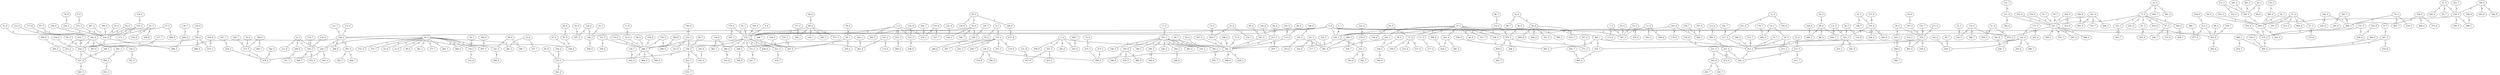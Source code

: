 graph abstract {
  0 [label="0_6"];
  1 [label="1_7"];
  2 [label="2_4"];
  3 [label="3_4"];
  4 [label="4_4"];
  5 [label="5_0"];
  6 [label="6_4"];
  7 [label="7_5"];
  8 [label="8_5"];
  9 [label="9_7"];
  10 [label="10_5"];
  11 [label="11_8"];
  12 [label="12_5"];
  13 [label="13_4"];
  14 [label="14_5"];
  15 [label="15_2"];
  16 [label="16_5"];
  17 [label="17_6"];
  18 [label="18_6"];
  19 [label="19_4"];
  20 [label="20_5"];
  21 [label="21_6"];
  22 [label="22_6"];
  23 [label="23_6"];
  24 [label="24_7"];
  25 [label="25_6"];
  26 [label="26_4"];
  27 [label="27_5"];
  28 [label="28_6"];
  29 [label="29_5"];
  30 [label="30_6"];
  31 [label="31_9"];
  32 [label="32_6"];
  33 [label="33_7"];
  34 [label="34_7"];
  35 [label="35_7"];
  36 [label="36_6"];
  37 [label="37_4"];
  38 [label="38_4"];
  39 [label="39_6"];
  40 [label="40_7"];
  41 [label="41_5"];
  42 [label="42_5"];
  43 [label="43_5"];
  44 [label="44_6"];
  45 [label="45_6"];
  46 [label="46_6"];
  47 [label="47_5"];
  48 [label="48_4"];
  49 [label="49_4"];
  50 [label="50_6"];
  51 [label="51_4"];
  52 [label="52_6"];
  53 [label="53_6"];
  54 [label="54_6"];
  55 [label="55_7"];
  56 [label="56_5"];
  57 [label="57_5"];
  58 [label="58_6"];
  59 [label="59_7"];
  60 [label="60_6"];
  61 [label="61_5"];
  62 [label="62_6"];
  63 [label="63_5"];
  64 [label="64_5"];
  65 [label="65_7"];
  66 [label="66_4"];
  67 [label="67_6"];
  68 [label="68_6"];
  69 [label="69_4"];
  70 [label="70_6"];
  71 [label="71_5"];
  72 [label="72_6"];
  73 [label="73_4"];
  74 [label="74_6"];
  75 [label="75_8"];
  76 [label="76_4"];
  77 [label="77_4"];
  78 [label="78_8"];
  79 [label="79_4"];
  80 [label="80_5"];
  81 [label="81_5"];
  82 [label="82_6"];
  83 [label="83_5"];
  84 [label="84_5"];
  85 [label="85_6"];
  86 [label="86_7"];
  87 [label="87_5"];
  88 [label="88_5"];
  89 [label="89_6"];
  90 [label="90_6"];
  91 [label="91_5"];
  92 [label="92_7"];
  93 [label="93_6"];
  94 [label="94_7"];
  95 [label="95_6"];
  96 [label="96_6"];
  97 [label="97_5"];
  98 [label="98_7"];
  99 [label="99_6"];
  100 [label="100_6"];
  101 [label="101_3"];
  102 [label="102_6"];
  103 [label="103_4"];
  104 [label="104_6"];
  105 [label="105_5"];
  106 [label="106_6"];
  107 [label="107_5"];
  108 [label="108_7"];
  109 [label="109_6"];
  110 [label="110_4"];
  111 [label="111_6"];
  112 [label="112_7"];
  113 [label="113_4"];
  114 [label="114_6"];
  115 [label="115_8"];
  116 [label="116_4"];
  117 [label="117_6"];
  118 [label="118_7"];
  119 [label="119_6"];
  120 [label="120_7"];
  121 [label="121_7"];
  122 [label="122_6"];
  123 [label="123_6"];
  124 [label="124_8"];
  125 [label="125_6"];
  126 [label="126_5"];
  127 [label="127_7"];
  128 [label="128_7"];
  129 [label="129_4"];
  130 [label="130_6"];
  131 [label="131_5"];
  132 [label="132_6"];
  133 [label="133_5"];
  134 [label="134_7"];
  135 [label="135_5"];
  136 [label="136_6"];
  137 [label="137_5"];
  138 [label="138_6"];
  139 [label="139_5"];
  140 [label="140_7"];
  141 [label="141_5"];
  142 [label="142_6"];
  143 [label="143_5"];
  144 [label="144_6"];
  145 [label="145_5"];
  146 [label="146_5"];
  147 [label="147_6"];
  148 [label="148_3"];
  149 [label="149_6"];
  150 [label="150_6"];
  151 [label="151_7"];
  152 [label="152_5"];
  153 [label="153_6"];
  154 [label="154_7"];
  155 [label="155_7"];
  156 [label="156_5"];
  157 [label="157_5"];
  158 [label="158_7"];
  159 [label="159_5"];
  160 [label="160_7"];
  161 [label="161_5"];
  162 [label="162_6"];
  163 [label="163_4"];
  164 [label="164_5"];
  165 [label="165_5"];
  166 [label="166_8"];
  167 [label="167_5"];
  168 [label="168_6"];
  169 [label="169_5"];
  170 [label="170_4"];
  171 [label="171_8"];
  172 [label="172_9"];
  173 [label="173_7"];
  174 [label="174_6"];
  175 [label="175_6"];
  176 [label="176_7"];
  177 [label="177_6"];
  178 [label="178_6"];
  179 [label="179_2"];
  180 [label="180_6"];
  181 [label="181_5"];
  182 [label="182_3"];
  183 [label="183_4"];
  184 [label="184_1"];
  185 [label="185_4"];
  186 [label="186_5"];
  187 [label="187_5"];
  188 [label="188_5"];
  189 [label="189_7"];
  190 [label="190_6"];
  191 [label="191_7"];
  192 [label="192_4"];
  193 [label="193_5"];
  194 [label="194_6"];
  195 [label="195_6"];
  196 [label="196_2"];
  197 [label="197_7"];
  198 [label="198_6"];
  199 [label="199_6"];
  200 [label="200_7"];
  201 [label="201_6"];
  202 [label="202_5"];
  203 [label="203_9"];
  204 [label="204_5"];
  205 [label="205_5"];
  206 [label="206_6"];
  207 [label="207_5"];
  208 [label="208_5"];
  209 [label="209_5"];
  210 [label="210_5"];
  211 [label="211_4"];
  212 [label="212_6"];
  213 [label="213_5"];
  214 [label="214_5"];
  215 [label="215_4"];
  216 [label="216_3"];
  217 [label="217_7"];
  218 [label="218_6"];
  219 [label="219_4"];
  220 [label="220_4"];
  221 [label="221_6"];
  222 [label="222_6"];
  223 [label="223_7"];
  224 [label="224_5"];
  225 [label="225_5"];
  226 [label="226_5"];
  227 [label="227_5"];
  228 [label="228_6"];
  229 [label="229_3"];
  230 [label="230_8"];
  231 [label="231_5"];
  232 [label="232_5"];
  233 [label="233_5"];
  234 [label="234_4"];
  235 [label="235_6"];
  236 [label="236_6"];
  237 [label="237_5"];
  238 [label="238_7"];
  239 [label="239_6"];
  240 [label="240_5"];
  241 [label="241_4"];
  242 [label="242_6"];
  243 [label="243_6"];
  244 [label="244_5"];
  245 [label="245_6"];
  246 [label="246_7"];
  247 [label="247_3"];
  248 [label="248_6"];
  249 [label="249_5"];
  250 [label="250_6"];
  251 [label="251_7"];
  252 [label="252_5"];
  253 [label="253_6"];
  254 [label="254_8"];
  255 [label="255_8"];
  256 [label="256_4"];
  257 [label="257_6"];
  258 [label="258_4"];
  259 [label="259_7"];
  260 [label="260_6"];
  261 [label="261_5"];
  262 [label="262_8"];
  263 [label="263_6"];
  264 [label="264_5"];
  265 [label="265_7"];
  266 [label="266_5"];
  267 [label="267_5"];
  268 [label="268_5"];
  269 [label="269_6"];
  270 [label="270_4"];
  271 [label="271_6"];
  272 [label="272_5"];
  273 [label="273_5"];
  274 [label="274_5"];
  275 [label="275_5"];
  276 [label="276_6"];
  277 [label="277_6"];
  278 [label="278_4"];
  279 [label="279_4"];
  280 [label="280_7"];
  281 [label="281_5"];
  282 [label="282_6"];
  283 [label="283_4"];
  284 [label="284_6"];
  285 [label="285_5"];
  286 [label="286_7"];
  287 [label="287_7"];
  288 [label="288_6"];
  289 [label="289_5"];
  290 [label="290_5"];
  291 [label="291_5"];
  292 [label="292_7"];
  293 [label="293_6"];
  294 [label="294_6"];
  295 [label="295_6"];
  296 [label="296_6"];
  297 [label="297_5"];
  298 [label="298_6"];
  299 [label="299_8"];
  300 [label="300_7"];
  301 [label="301_6"];
  302 [label="302_5"];
  303 [label="303_6"];
  304 [label="304_6"];
  305 [label="305_7"];
  306 [label="306_5"];
  307 [label="307_5"];
  308 [label="308_7"];
  309 [label="309_6"];
  310 [label="310_5"];
  311 [label="311_5"];
  312 [label="312_6"];
  313 [label="313_5"];
  314 [label="314_8"];
  315 [label="315_7"];
  316 [label="316_7"];
  317 [label="317_3"];
  318 [label="318_6"];
  319 [label="319_8"];
  320 [label="320_7"];
  321 [label="321_3"];
  322 [label="322_5"];
  323 [label="323_5"];
  324 [label="324_6"];
  325 [label="325_3"];
  326 [label="326_4"];
  327 [label="327_7"];
  328 [label="328_5"];
  329 [label="329_6"];
  330 [label="330_6"];
  331 [label="331_5"];
  332 [label="332_6"];
  333 [label="333_6"];
  334 [label="334_5"];
  335 [label="335_5"];
  336 [label="336_5"];
  337 [label="337_7"];
  338 [label="338_8"];
  339 [label="339_5"];
  340 [label="340_5"];
  341 [label="341_6"];
  342 [label="342_8"];
  343 [label="343_6"];
  344 [label="344_6"];
  345 [label="345_6"];
  346 [label="346_6"];
  347 [label="347_3"];
  348 [label="348_6"];
  349 [label="349_6"];
  350 [label="350_7"];
  351 [label="351_5"];
  352 [label="352_5"];
  353 [label="353_6"];
  354 [label="354_6"];
  355 [label="355_7"];
  356 [label="356_6"];
  357 [label="357_5"];
  358 [label="358_5"];
  359 [label="359_5"];
  360 [label="360_1"];
  361 [label="361_2"];
  362 [label="362_5"];
  363 [label="363_5"];
  364 [label="364_7"];
  365 [label="365_7"];
  366 [label="366_7"];
  367 [label="367_7"];
  368 [label="368_6"];
  369 [label="369_6"];
  370 [label="370_5"];
  371 [label="371_5"];
  372 [label="372_6"];
  373 [label="373_5"];
  374 [label="374_2"];
  375 [label="375_6"];
  376 [label="376_7"];
  377 [label="377_7"];
  378 [label="378_8"];
  379 [label="379_3"];
  380 [label="380_7"];
  381 [label="381_5"];
  382 [label="382_7"];
  383 [label="383_5"];
  384 [label="384_6"];
  385 [label="385_4"];
  386 [label="386_7"];
  387 [label="387_6"];
  388 [label="388_3"];
  389 [label="389_5"];
  390 [label="390_6"];
  391 [label="391_6"];
  392 [label="392_6"];
  393 [label="393_5"];
  394 [label="394_5"];
  395 [label="395_5"];
  396 [label="396_4"];
  397 [label="397_6"];
  398 [label="398_6"];
  399 [label="399_6"];
  400 [label="400_4"];
  401 [label="401_5"];
  402 [label="402_6"];
  403 [label="403_4"];
  404 [label="404_5"];
  405 [label="405_4"];
  406 [label="406_7"];
  407 [label="407_4"];
  408 [label="408_4"];
  409 [label="409_6"];
  410 [label="410_8"];
  411 [label="411_7"];
  412 [label="412_7"];
  413 [label="413_2"];
  414 [label="414_4"];
  415 [label="415_5"];
  416 [label="416_6"];
  417 [label="417_6"];
  418 [label="418_7"];
  419 [label="419_5"];
  420 [label="420_6"];
  421 [label="421_5"];
  422 [label="422_4"];
  423 [label="423_5"];
  424 [label="424_3"];
  425 [label="425_6"];
  426 [label="426_7"];
  427 [label="427_4"];
  428 [label="428_5"];
  429 [label="429_3"];
  430 [label="430_6"];
  431 [label="431_8"];
  432 [label="432_5"];
  433 [label="433_5"];
  434 [label="434_7"];
  435 [label="435_3"];
  436 [label="436_6"];
  437 [label="437_4"];
  438 [label="438_6"];
  439 [label="439_5"];
  440 [label="440_7"];
  441 [label="441_6"];
  442 [label="442_5"];
  443 [label="443_7"];
  444 [label="444_3"];
  445 [label="445_5"];
  446 [label="446_6"];
  447 [label="447_4"];
  448 [label="448_5"];
  449 [label="449_3"];
  450 [label="450_7"];
  451 [label="451_6"];
  452 [label="452_7"];
  453 [label="453_6"];
  454 [label="454_4"];
  455 [label="455_5"];
  456 [label="456_6"];
  457 [label="457_6"];
  458 [label="458_7"];
  459 [label="459_6"];
  460 [label="460_6"];
  461 [label="461_6"];
  462 [label="462_7"];
  463 [label="463_8"];
  464 [label="464_6"];
  465 [label="465_7"];
  466 [label="466_6"];
  467 [label="467_4"];
  468 [label="468_7"];
  469 [label="469_5"];
  470 [label="470_5"];
  471 [label="471_5"];
  472 [label="472_6"];
  473 [label="473_2"];
  474 [label="474_7"];
  475 [label="475_7"];
  476 [label="476_7"];
  477 [label="477_6"];
  478 [label="478_4"];
  479 [label="479_6"];
  480 [label="480_5"];
  481 [label="481_6"];
  482 [label="482_5"];
  483 [label="483_5"];
  484 [label="484_6"];
  485 [label="485_6"];
  486 [label="486_4"];
  487 [label="487_4"];
  488 [label="488_6"];
  489 [label="489_6"];
  490 [label="490_6"];
  491 [label="491_7"];
  492 [label="492_6"];
  493 [label="493_6"];
  494 [label="494_6"];
  495 [label="495_4"];
  496 [label="496_5"];
  497 [label="497_5"];
  498 [label="498_5"];
  499 [label="499_6"];
  0 -- 275 [label="1"];
  1 -- 184 [label="6"];
  2 -- 167 [label="1"];
  2 -- 345 [label="2"];
  2 -- 199 [label="2"];
  2 -- 361 [label="2"];
  2 -- 303 [label="2"];
  3 -- 363 [label="1"];
  3 -- 179 [label="2"];
  3 -- 225 [label="1"];
  3 -- 274 [label="1"];
  3 -- 214 [label="1"];
  4 -- 179 [label="2"];
  5 -- 473 [label="2"];
  5 -- 196 [label="2"];
  5 -- 374 [label="2"];
  5 -- 184 [label="1"];
  5 -- 148 [label="3"];
  5 -- 179 [label="2"];
  5 -- 360 [label="1"];
  6 -- 164 [label="1"];
  6 -- 111 [label="2"];
  6 -- 209 [label="1"];
  6 -- 229 [label="1"];
  7 -- 175 [label="1"];
  7 -- 347 [label="2"];
  8 -- 110 [label="1"];
  8 -- 70 [label="1"];
  9 -- 267 [label="2"];
  10 -- 479 [label="1"];
  10 -- 347 [label="2"];
  11 -- 53 [label="2"];
  12 -- 195 [label="1"];
  12 -- 241 [label="1"];
  13 -- 369 [label="2"];
  13 -- 347 [label="1"];
  13 -- 445 [label="1"];
  14 -- 26 [label="1"];
  14 -- 481 [label="1"];
  15 -- 71 [label="3"];
  15 -- 315 [label="5"];
  15 -- 336 [label="3"];
  15 -- 77 [label="2"];
  15 -- 182 [label="1"];
  15 -- 347 [label="1"];
  15 -- 46 [label="4"];
  15 -- 270 [label="2"];
  15 -- 184 [label="1"];
  15 -- 283 [label="2"];
  16 -- 148 [label="2"];
  17 -- 101 [label="3"];
  18 -- 414 [label="2"];
  19 -- 462 [label="3"];
  19 -- 261 [label="1"];
  19 -- 23 [label="2"];
  19 -- 466 [label="2"];
  19 -- 99 [label="2"];
  19 -- 161 [label="1"];
  19 -- 497 [label="1"];
  19 -- 152 [label="1"];
  19 -- 155 [label="3"];
  19 -- 22 [label="2"];
  19 -- 291 [label="1"];
  19 -- 377 [label="3"];
  19 -- 139 [label="1"];
  19 -- 229 [label="1"];
  20 -- 407 [label="1"];
  20 -- 45 [label="1"];
  21 -- 157 [label="1"];
  24 -- 429 [label="4"];
  25 -- 120 [label="1"];
  25 -- 359 [label="1"];
  26 -- 413 [label="2"];
  26 -- 213 [label="1"];
  27 -- 414 [label="1"];
  27 -- 484 [label="1"];
  28 -- 395 [label="1"];
  29 -- 76 [label="1"];
  29 -- 138 [label="1"];
  29 -- 168 [label="1"];
  30 -- 373 [label="1"];
  31 -- 83 [label="4"];
  32 -- 49 [label="2"];
  32 -- 98 [label="1"];
  33 -- 224 [label="2"];
  34 -- 139 [label="2"];
  35 -- 247 [label="4"];
  36 -- 270 [label="2"];
  37 -- 47 [label="1"];
  37 -- 409 [label="2"];
  37 -- 415 [label="1"];
  37 -- 429 [label="1"];
  37 -- 207 [label="1"];
  38 -- 379 [label="1"];
  38 -- 105 [label="1"];
  39 -- 145 [label="1"];
  40 -- 264 [label="2"];
  41 -- 278 [label="1"];
  41 -- 282 [label="1"];
  41 -- 65 [label="2"];
  42 -- 66 [label="1"];
  43 -- 461 [label="1"];
  43 -- 189 [label="2"];
  43 -- 73 [label="1"];
  44 -- 69 [label="2"];
  47 -- 375 [label="1"];
  48 -- 388 [label="1"];
  49 -- 389 [label="1"];
  49 -- 494 [label="2"];
  49 -- 184 [label="3"];
  49 -- 434 [label="3"];
  49 -- 460 [label="2"];
  49 -- 351 [label="1"];
  50 -- 258 [label="2"];
  51 -- 374 [label="2"];
  51 -- 404 [label="1"];
  52 -- 261 [label="1"];
  52 -- 337 [label="1"];
  53 -- 388 [label="3"];
  54 -- 187 [label="1"];
  55 -- 413 [label="5"];
  56 -- 325 [label="2"];
  56 -- 124 [label="3"];
  57 -- 158 [label="2"];
  57 -- 219 [label="1"];
  58 -- 84 [label="1"];
  59 -- 143 [label="2"];
  60 -- 227 [label="1"];
  61 -- 436 [label="1"];
  61 -- 185 [label="1"];
  61 -- 254 [label="3"];
  62 -- 81 [label="1"];
  63 -- 487 [label="1"];
  63 -- 217 [label="2"];
  63 -- 142 [label="1"];
  64 -- 318 [label="1"];
  64 -- 77 [label="1"];
  66 -- 325 [label="1"];
  66 -- 88 [label="1"];
  66 -- 480 [label="1"];
  67 -- 256 [label="2"];
  68 -- 429 [label="3"];
  69 -- 471 [label="1"];
  69 -- 140 [label="3"];
  69 -- 394 [label="1"];
  69 -- 179 [label="2"];
  69 -- 340 [label="1"];
  70 -- 287 [label="1"];
  71 -- 277 [label="1"];
  72 -- 359 [label="1"];
  73 -- 247 [label="1"];
  73 -- 453 [label="2"];
  73 -- 91 [label="1"];
  73 -- 201 [label="2"];
  73 -- 304 [label="2"];
  73 -- 323 [label="1"];
  73 -- 97 [label="1"];
  74 -- 237 [label="1"];
  75 -- 361 [label="6"];
  76 -- 169 [label="1"];
  76 -- 328 [label="1"];
  76 -- 108 [label="3"];
  76 -- 179 [label="2"];
  77 -- 153 [label="2"];
  77 -- 417 [label="2"];
  77 -- 330 [label="2"];
  78 -- 236 [label="2"];
  79 -- 334 [label="1"];
  79 -- 449 [label="1"];
  79 -- 465 [label="3"];
  80 -- 216 [label="2"];
  81 -- 256 [label="1"];
  82 -- 414 [label="2"];
  83 -- 424 [label="2"];
  84 -- 295 [label="1"];
  84 -- 447 [label="1"];
  85 -- 181 [label="1"];
  86 -- 122 [label="1"];
  87 -- 185 [label="1"];
  89 -- 161 [label="1"];
  89 -- 366 [label="1"];
  90 -- 113 [label="2"];
  91 -- 203 [label="4"];
  92 -- 179 [label="5"];
  93 -- 347 [label="3"];
  94 -- 247 [label="4"];
  95 -- 233 [label="1"];
  96 -- 422 [label="2"];
  97 -- 353 [label="1"];
  97 -- 246 [label="2"];
  100 -- 227 [label="1"];
  101 -- 395 [label="2"];
  101 -- 361 [label="1"];
  101 -- 183 [label="1"];
  101 -- 186 [label="2"];
  101 -- 143 [label="2"];
  101 -- 146 [label="2"];
  101 -- 482 [label="2"];
  101 -- 244 [label="2"];
  101 -- 204 [label="2"];
  101 -- 240 [label="2"];
  102 -- 113 [label="2"];
  103 -- 316 [label="3"];
  103 -- 448 [label="1"];
  103 -- 247 [label="1"];
  103 -- 402 [label="2"];
  104 -- 233 [label="1"];
  105 -- 284 [label="1"];
  106 -- 135 [label="1"];
  107 -- 114 [label="1"];
  107 -- 467 [label="1"];
  109 -- 179 [label="4"];
  110 -- 232 [label="1"];
  110 -- 238 [label="3"];
  110 -- 119 [label="2"];
  110 -- 388 [label="1"];
  110 -- 357 [label="1"];
  112 -- 196 [label="5"];
  113 -- 361 [label="2"];
  115 -- 219 [label="4"];
  116 -- 374 [label="2"];
  116 -- 224 [label="1"];
  116 -- 286 [label="3"];
  117 -- 394 [label="1"];
  118 -- 442 [label="2"];
  121 -- 211 [label="3"];
  122 -- 270 [label="2"];
  123 -- 185 [label="2"];
  125 -- 326 [label="2"];
  126 -- 150 [label="1"];
  126 -- 298 [label="1"];
  126 -- 486 [label="1"];
  127 -- 188 [label="2"];
  128 -- 169 [label="2"];
  129 -- 148 [label="1"];
  129 -- 187 [label="1"];
  130 -- 214 [label="1"];
  131 -- 440 [label="2"];
  131 -- 325 [label="2"];
  132 -- 164 [label="1"];
  133 -- 385 [label="1"];
  134 -- 269 [label="1"];
  135 -- 333 [label="1"];
  135 -- 487 [label="1"];
  136 -- 159 [label="1"];
  137 -- 220 [label="1"];
  137 -- 341 [label="1"];
  139 -- 314 [label="3"];
  141 -- 473 [label="3"];
  141 -- 420 [label="1"];
  144 -- 382 [label="1"];
  144 -- 400 [label="2"];
  145 -- 379 [label="2"];
  147 -- 290 [label="1"];
  148 -- 396 [label="1"];
  149 -- 278 [label="2"];
  149 -- 166 [label="2"];
  149 -- 262 [label="2"];
  151 -- 379 [label="4"];
  154 -- 164 [label="2"];
  156 -- 372 [label="1"];
  156 -- 446 [label="1"];
  156 -- 449 [label="2"];
  157 -- 411 [label="2"];
  157 -- 444 [label="2"];
  159 -- 414 [label="1"];
  159 -- 173 [label="2"];
  160 -- 373 [label="2"];
  161 -- 499 [label="1"];
  162 -- 264 [label="1"];
  163 -- 184 [label="3"];
  163 -- 178 [label="2"];
  163 -- 290 [label="1"];
  164 -- 364 [label="2"];
  164 -- 451 [label="1"];
  165 -- 407 [label="1"];
  167 -- 457 [label="1"];
  167 -- 425 [label="1"];
  168 -- 431 [label="2"];
  169 -- 349 [label="1"];
  170 -- 179 [label="2"];
  170 -- 285 [label="1"];
  171 -- 457 [label="2"];
  172 -- 196 [label="7"];
  174 -- 388 [label="3"];
  176 -- 481 [label="1"];
  177 -- 185 [label="2"];
  179 -- 216 [label="1"];
  179 -- 400 [label="2"];
  179 -- 447 [label="2"];
  179 -- 208 [label="3"];
  179 -- 421 [label="3"];
  179 -- 311 [label="3"];
  179 -- 388 [label="1"];
  179 -- 467 [label="2"];
  179 -- 438 [label="4"];
  180 -- 373 [label="1"];
  180 -- 300 [label="1"];
  181 -- 361 [label="3"];
  182 -- 487 [label="1"];
  182 -- 258 [label="1"];
  183 -- 248 [label="2"];
  183 -- 419 [label="1"];
  183 -- 485 [label="2"];
  184 -- 361 [label="1"];
  184 -- 321 [label="2"];
  185 -- 387 [label="2"];
  185 -- 424 [label="1"];
  185 -- 335 [label="1"];
  185 -- 352 [label="1"];
  188 -- 437 [label="1"];
  190 -- 210 [label="1"];
  191 -- 317 [label="4"];
  192 -- 449 [label="1"];
  192 -- 243 [label="2"];
  193 -- 495 [label="1"];
  194 -- 414 [label="2"];
  196 -- 301 [label="4"];
  196 -- 390 [label="4"];
  196 -- 424 [label="1"];
  196 -- 256 [label="2"];
  196 -- 229 [label="1"];
  197 -- 276 [label="1"];
  198 -- 498 [label="1"];
  200 -- 274 [label="2"];
  202 -- 247 [label="2"];
  202 -- 253 [label="1"];
  204 -- 348 [label="1"];
  205 -- 449 [label="2"];
  205 -- 245 [label="1"];
  206 -- 352 [label="1"];
  208 -- 309 [label="1"];
  209 -- 251 [label="2"];
  210 -- 312 [label="1"];
  210 -- 216 [label="2"];
  211 -- 392 [label="2"];
  211 -- 247 [label="1"];
  212 -- 289 [label="1"];
  214 -- 456 [label="1"];
  215 -- 247 [label="1"];
  216 -- 383 [label="2"];
  216 -- 423 [label="2"];
  216 -- 233 [label="2"];
  218 -- 313 [label="1"];
  219 -- 325 [label="1"];
  219 -- 294 [label="2"];
  219 -- 250 [label="2"];
  220 -- 435 [label="1"];
  220 -- 264 [label="1"];
  220 -- 293 [label="2"];
  220 -- 406 [label="3"];
  221 -- 328 [label="1"];
  222 -- 279 [label="2"];
  223 -- 278 [label="3"];
  225 -- 490 [label="1"];
  226 -- 467 [label="1"];
  227 -- 361 [label="3"];
  227 -- 350 [label="2"];
  228 -- 480 [label="1"];
  229 -- 302 [label="2"];
  229 -- 478 [label="1"];
  230 -- 427 [label="4"];
  231 -- 263 [label="1"];
  231 -- 444 [label="2"];
  233 -- 463 [label="3"];
  234 -- 424 [label="1"];
  235 -- 274 [label="1"];
  235 -- 327 [label="1"];
  236 -- 414 [label="2"];
  237 -- 486 [label="1"];
  239 -- 247 [label="3"];
  241 -- 317 [label="1"];
  242 -- 383 [label="1"];
  244 -- 288 [label="1"];
  247 -- 397 [label="3"];
  247 -- 268 [label="2"];
  247 -- 355 [label="4"];
  247 -- 374 [label="1"];
  247 -- 408 [label="1"];
  247 -- 422 [label="1"];
  249 -- 413 [label="3"];
  252 -- 429 [label="2"];
  255 -- 420 [label="2"];
  257 -- 371 [label="1"];
  258 -- 344 [label="2"];
  259 -- 290 [label="2"];
  260 -- 495 [label="2"];
  263 -- 450 [label="1"];
  263 -- 265 [label="1"];
  266 -- 320 [label="2"];
  266 -- 487 [label="1"];
  267 -- 495 [label="1"];
  267 -- 416 [label="1"];
  269 -- 496 [label="1"];
  270 -- 306 [label="1"];
  270 -- 371 [label="1"];
  270 -- 459 [label="2"];
  271 -- 379 [label="3"];
  272 -- 332 [label="1"];
  272 -- 407 [label="1"];
  273 -- 486 [label="1"];
  275 -- 414 [label="1"];
  276 -- 478 [label="2"];
  278 -- 429 [label="1"];
  278 -- 358 [label="1"];
  278 -- 498 [label="1"];
  279 -- 321 [label="1"];
  280 -- 303 [label="1"];
  281 -- 407 [label="1"];
  283 -- 381 [label="1"];
  283 -- 439 [label="1"];
  284 -- 386 [label="1"];
  289 -- 427 [label="1"];
  292 -- 493 [label="1"];
  296 -- 361 [label="4"];
  297 -- 361 [label="3"];
  299 -- 489 [label="2"];
  301 -- 468 [label="1"];
  301 -- 365 [label="1"];
  304 -- 458 [label="1"];
  305 -- 437 [label="3"];
  307 -- 414 [label="1"];
  308 -- 421 [label="2"];
  310 -- 405 [label="1"];
  311 -- 367 [label="2"];
  313 -- 477 [label="1"];
  313 -- 422 [label="1"];
  317 -- 413 [label="1"];
  319 -- 470 [label="3"];
  321 -- 362 [label="2"];
  321 -- 343 [label="3"];
  322 -- 487 [label="1"];
  323 -- 443 [label="2"];
  324 -- 473 [label="4"];
  325 -- 433 [label="2"];
  325 -- 413 [label="1"];
  325 -- 441 [label="3"];
  326 -- 488 [label="2"];
  326 -- 424 [label="1"];
  326 -- 470 [label="1"];
  329 -- 447 [label="2"];
  331 -- 354 [label="1"];
  331 -- 388 [label="2"];
  335 -- 391 [label="1"];
  338 -- 402 [label="2"];
  339 -- 489 [label="1"];
  339 -- 388 [label="2"];
  342 -- 426 [label="1"];
  346 -- 497 [label="1"];
  356 -- 403 [label="2"];
  359 -- 361 [label="3"];
  360 -- 435 [label="2"];
  360 -- 403 [label="3"];
  360 -- 413 [label="1"];
  361 -- 428 [label="3"];
  361 -- 398 [label="4"];
  361 -- 486 [label="2"];
  368 -- 439 [label="1"];
  370 -- 447 [label="1"];
  373 -- 478 [label="1"];
  374 -- 426 [label="5"];
  376 -- 422 [label="3"];
  378 -- 388 [label="5"];
  379 -- 430 [label="3"];
  379 -- 413 [label="1"];
  379 -- 405 [label="1"];
  380 -- 477 [label="1"];
  384 -- 414 [label="2"];
  385 -- 429 [label="1"];
  388 -- 442 [label="2"];
  388 -- 399 [label="3"];
  388 -- 464 [label="3"];
  393 -- 478 [label="1"];
  395 -- 475 [label="2"];
  400 -- 410 [label="4"];
  401 -- 454 [label="1"];
  407 -- 429 [label="1"];
  412 -- 413 [label="5"];
  413 -- 444 [label="1"];
  414 -- 424 [label="1"];
  414 -- 496 [label="1"];
  418 -- 424 [label="4"];
  421 -- 476 [label="2"];
  422 -- 492 [label="2"];
  423 -- 452 [label="2"];
  424 -- 437 [label="1"];
  424 -- 454 [label="1"];
  427 -- 472 [label="2"];
  427 -- 444 [label="1"];
  429 -- 473 [label="1"];
  429 -- 432 [label="2"];
  435 -- 493 [label="3"];
  437 -- 483 [label="1"];
  449 -- 473 [label="1"];
  454 -- 455 [label="1"];
  459 -- 491 [label="1"];
  469 -- 495 [label="1"];
  469 -- 474 [label="2"];
  473 -- 495 [label="2"];
}
